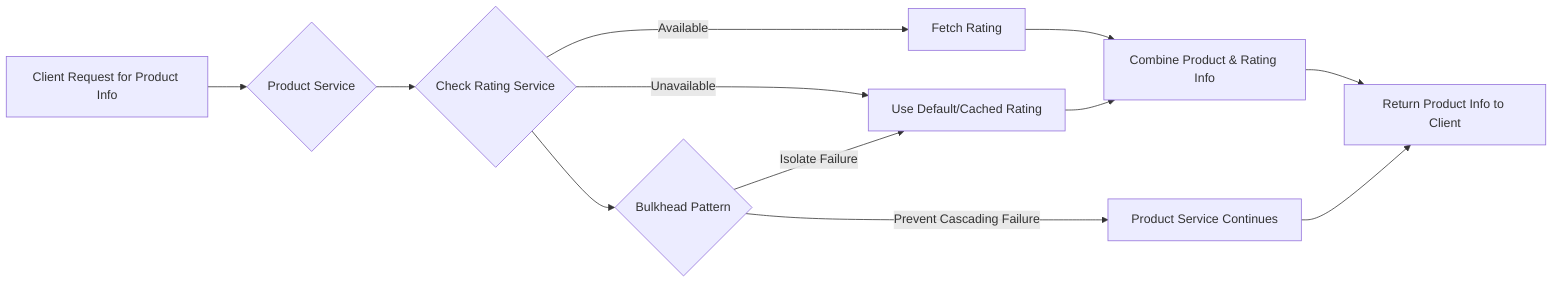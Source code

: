 flowchart LR
    A[Client Request for Product Info] --> B{Product Service}
    B --> C{Check Rating Service}
    C -- Available --> D[Fetch Rating]
    D --> E[Combine Product & Rating Info]
    C -- Unavailable --> F[Use Default/Cached Rating]
    F --> E
    E --> G[Return Product Info to Client]

    C --> H{Bulkhead Pattern}
    H -- Isolate Failure --> F
    H -- Prevent Cascading Failure --> I[Product Service Continues]
    I --> G